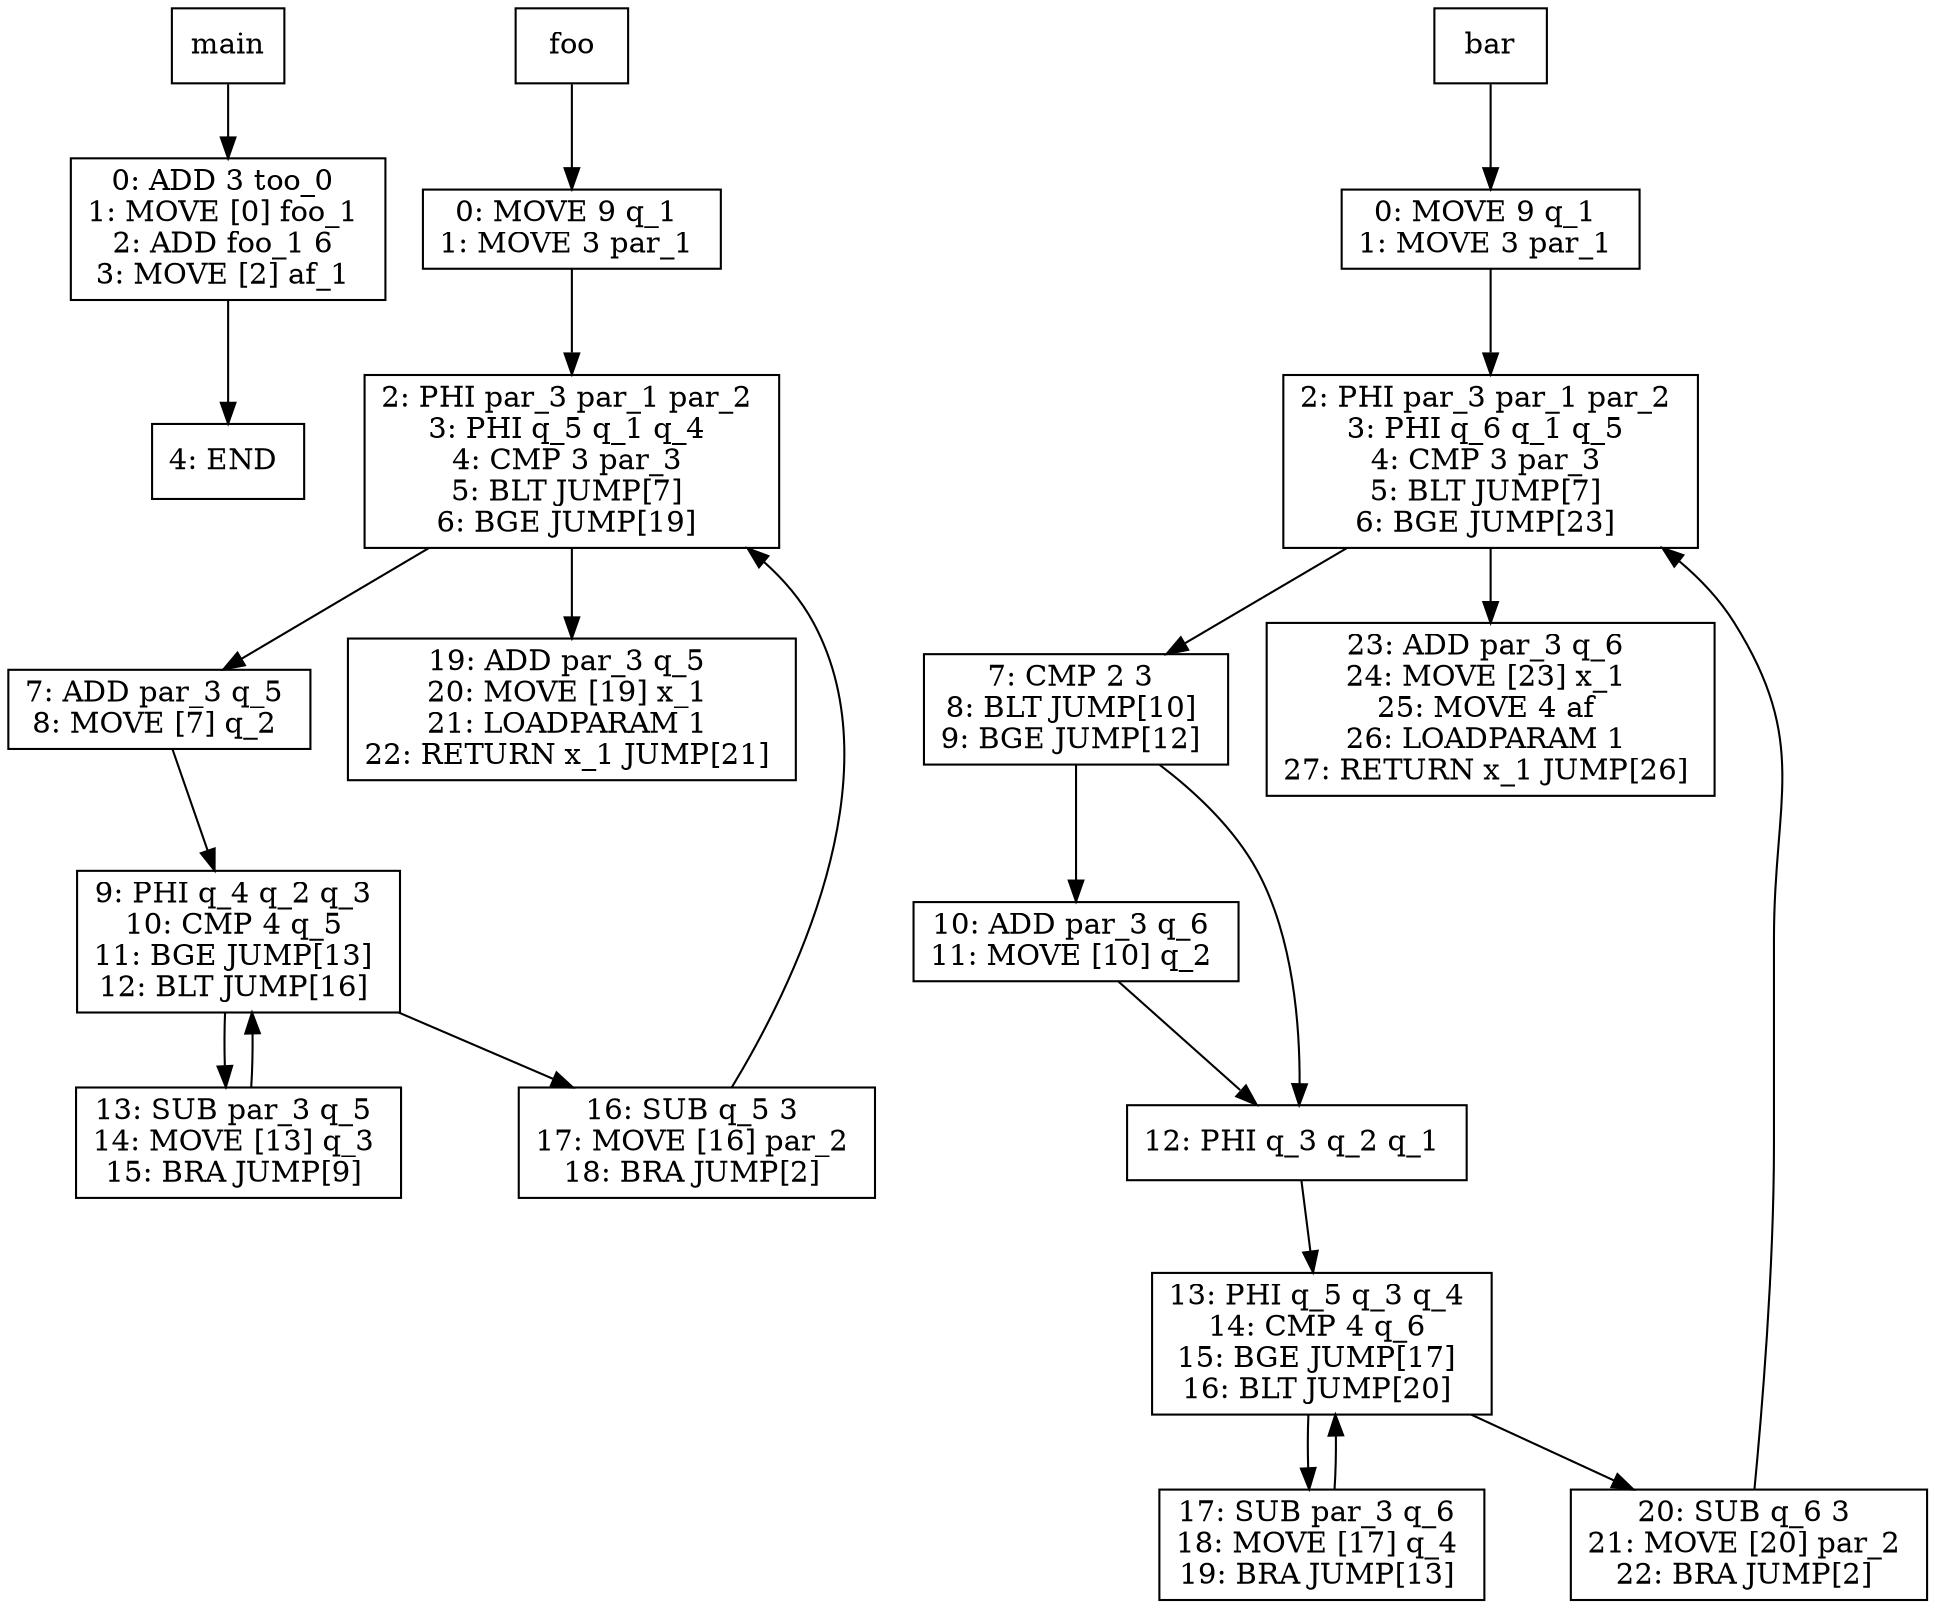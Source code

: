 digraph test015 {
node [shape=box]
1[label="main"]
1 -> 33
33[label="0: ADD 3 too_0 
1: MOVE [0] foo_1 
2: ADD foo_1 6 
3: MOVE [2] af_1 
"]
33 -> 35
35[label="4: END 
"]
20[label="foo"]
20 -> 22
22[label="0: MOVE 9 q_1 
1: MOVE 3 par_1 
"]
22 -> 24
24[label="2: PHI par_3 par_1 par_2 
3: PHI q_5 q_1 q_4 
4: CMP 3 par_3 
5: BLT JUMP[7] 
6: BGE JUMP[19] 
"]
24 -> 26
26[label="7: ADD par_3 q_5 
8: MOVE [7] q_2 
"]
26 -> 27
27[label="9: PHI q_4 q_2 q_3 
10: CMP 4 q_5 
11: BGE JUMP[13] 
12: BLT JUMP[16] 
"]
27 -> 29
29[label="13: SUB par_3 q_5 
14: MOVE [13] q_3 
15: BRA JUMP[9] 
"]
29 -> 27
27 -> 28
28[label="16: SUB q_5 3 
17: MOVE [16] par_2 
18: BRA JUMP[2] 
"]
28 -> 24
24 -> 25
25[label="19: ADD par_3 q_5 
20: MOVE [19] x_1 
21: LOADPARAM 1 
22: RETURN x_1 JUMP[21] 
"]
4[label="bar"]
4 -> 6
6[label="0: MOVE 9 q_1 
1: MOVE 3 par_1 
"]
6 -> 8
8[label="2: PHI par_3 par_1 par_2 
3: PHI q_6 q_1 q_5 
4: CMP 3 par_3 
5: BLT JUMP[7] 
6: BGE JUMP[23] 
"]
8 -> 10
10[label="7: CMP 2 3 
8: BLT JUMP[10] 
9: BGE JUMP[12] 
"]
10 -> 12
12[label="10: ADD par_3 q_6 
11: MOVE [10] q_2 
"]
12 -> 11
11[label="12: PHI q_3 q_2 q_1 
"]
11 -> 13
13[label="13: PHI q_5 q_3 q_4 
14: CMP 4 q_6 
15: BGE JUMP[17] 
16: BLT JUMP[20] 
"]
13 -> 15
15[label="17: SUB par_3 q_6 
18: MOVE [17] q_4 
19: BRA JUMP[13] 
"]
15 -> 13
13 -> 14
14[label="20: SUB q_6 3 
21: MOVE [20] par_2 
22: BRA JUMP[2] 
"]
14 -> 8
10 -> 11
8 -> 9
9[label="23: ADD par_3 q_6 
24: MOVE [23] x_1 
25: MOVE 4 af 
26: LOADPARAM 1 
27: RETURN x_1 JUMP[26] 
"]
}
